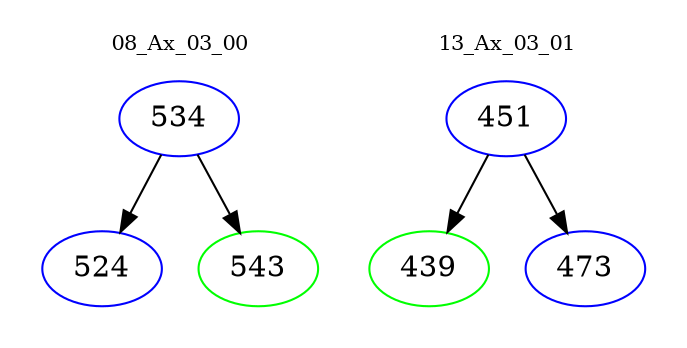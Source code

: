 digraph{
subgraph cluster_0 {
color = white
label = "08_Ax_03_00";
fontsize=10;
T0_534 [label="534", color="blue"]
T0_534 -> T0_524 [color="black"]
T0_524 [label="524", color="blue"]
T0_534 -> T0_543 [color="black"]
T0_543 [label="543", color="green"]
}
subgraph cluster_1 {
color = white
label = "13_Ax_03_01";
fontsize=10;
T1_451 [label="451", color="blue"]
T1_451 -> T1_439 [color="black"]
T1_439 [label="439", color="green"]
T1_451 -> T1_473 [color="black"]
T1_473 [label="473", color="blue"]
}
}

